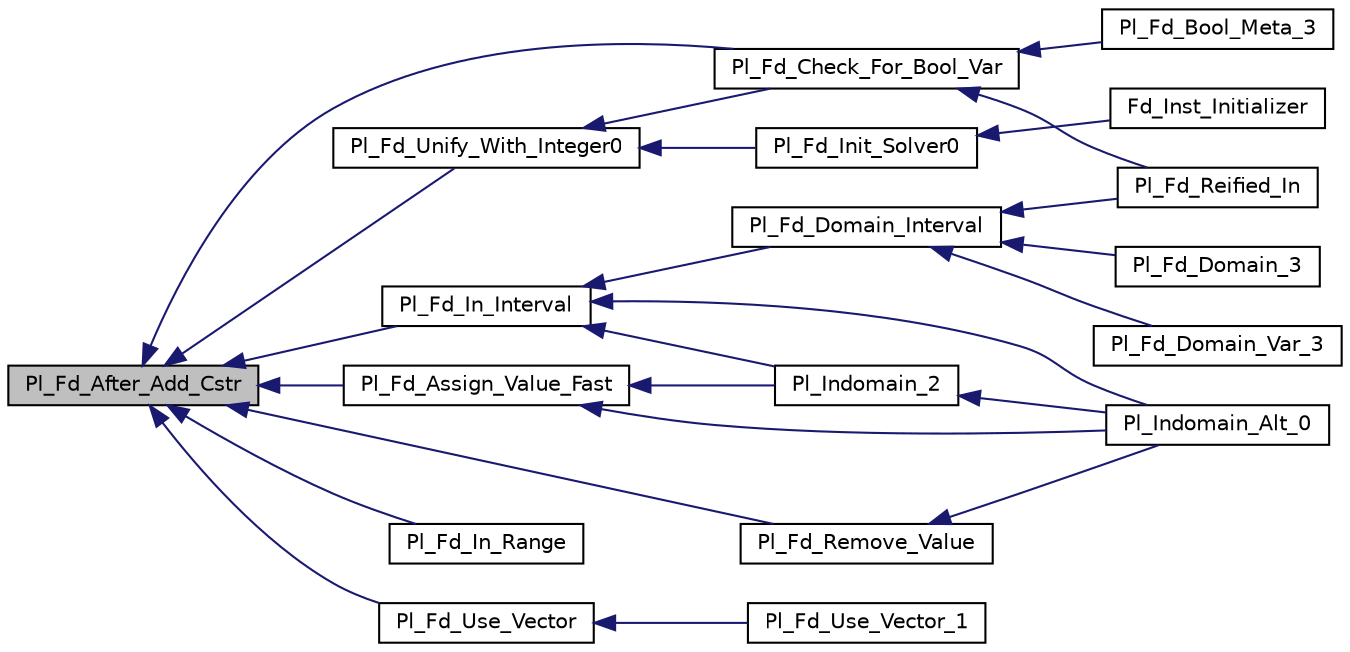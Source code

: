 digraph "Pl_Fd_After_Add_Cstr"
{
  edge [fontname="Helvetica",fontsize="10",labelfontname="Helvetica",labelfontsize="10"];
  node [fontname="Helvetica",fontsize="10",shape=record];
  rankdir="LR";
  Node1 [label="Pl_Fd_After_Add_Cstr",height=0.2,width=0.4,color="black", fillcolor="grey75", style="filled", fontcolor="black"];
  Node1 -> Node2 [dir="back",color="midnightblue",fontsize="10",style="solid",fontname="Helvetica"];
  Node2 [label="Pl_Fd_In_Interval",height=0.2,width=0.4,color="black", fillcolor="white", style="filled",URL="$fd__inst_8h.html#a306ee51e5acc5fd6a0c9c3aa79f04ac0"];
  Node2 -> Node3 [dir="back",color="midnightblue",fontsize="10",style="solid",fontname="Helvetica"];
  Node3 [label="Pl_Fd_Domain_Interval",height=0.2,width=0.4,color="black", fillcolor="white", style="filled",URL="$fd__values__c_8c.html#a351067a2ae42277486b8a46d91911a0d"];
  Node3 -> Node4 [dir="back",color="midnightblue",fontsize="10",style="solid",fontname="Helvetica"];
  Node4 [label="Pl_Fd_Reified_In",height=0.2,width=0.4,color="black", fillcolor="white", style="filled",URL="$fd__bool__c_8c.html#aad0a445c9905cdb15eeb91e0dc38c0dd"];
  Node3 -> Node5 [dir="back",color="midnightblue",fontsize="10",style="solid",fontname="Helvetica"];
  Node5 [label="Pl_Fd_Domain_Var_3",height=0.2,width=0.4,color="black", fillcolor="white", style="filled",URL="$fd__values__c_8c.html#aa777642264b14ca56887669b19202374"];
  Node3 -> Node6 [dir="back",color="midnightblue",fontsize="10",style="solid",fontname="Helvetica"];
  Node6 [label="Pl_Fd_Domain_3",height=0.2,width=0.4,color="black", fillcolor="white", style="filled",URL="$fd__values__c_8c.html#ac3230fe39ec80a19b8cac99c538ea083"];
  Node2 -> Node7 [dir="back",color="midnightblue",fontsize="10",style="solid",fontname="Helvetica"];
  Node7 [label="Pl_Indomain_2",height=0.2,width=0.4,color="black", fillcolor="white", style="filled",URL="$fd__values__c_8c.html#a6de1db9fb85e24c632fbb29ec6f8724e"];
  Node7 -> Node8 [dir="back",color="midnightblue",fontsize="10",style="solid",fontname="Helvetica"];
  Node8 [label="Pl_Indomain_Alt_0",height=0.2,width=0.4,color="black", fillcolor="white", style="filled",URL="$fd__values__c_8c.html#a180ad373ea06757f95f7286c0de75fb0"];
  Node2 -> Node8 [dir="back",color="midnightblue",fontsize="10",style="solid",fontname="Helvetica"];
  Node1 -> Node9 [dir="back",color="midnightblue",fontsize="10",style="solid",fontname="Helvetica"];
  Node9 [label="Pl_Fd_In_Range",height=0.2,width=0.4,color="black", fillcolor="white", style="filled",URL="$fd__inst_8h.html#afaac1046c28522b902125a330776ade9"];
  Node1 -> Node10 [dir="back",color="midnightblue",fontsize="10",style="solid",fontname="Helvetica"];
  Node10 [label="Pl_Fd_Assign_Value_Fast",height=0.2,width=0.4,color="black", fillcolor="white", style="filled",URL="$fd__inst_8h.html#ae5ec2233b33942f2646db6971addf366"];
  Node10 -> Node7 [dir="back",color="midnightblue",fontsize="10",style="solid",fontname="Helvetica"];
  Node10 -> Node8 [dir="back",color="midnightblue",fontsize="10",style="solid",fontname="Helvetica"];
  Node1 -> Node11 [dir="back",color="midnightblue",fontsize="10",style="solid",fontname="Helvetica"];
  Node11 [label="Pl_Fd_Unify_With_Integer0",height=0.2,width=0.4,color="black", fillcolor="white", style="filled",URL="$fd__inst_8h.html#a1078e5a53fd57d0ad70002b49e7f9d69"];
  Node11 -> Node12 [dir="back",color="midnightblue",fontsize="10",style="solid",fontname="Helvetica"];
  Node12 [label="Pl_Fd_Init_Solver0",height=0.2,width=0.4,color="black", fillcolor="white", style="filled",URL="$fd__inst_8h.html#a44f365444a3bfdd0c1726453e421526d"];
  Node12 -> Node13 [dir="back",color="midnightblue",fontsize="10",style="solid",fontname="Helvetica"];
  Node13 [label="Fd_Inst_Initializer",height=0.2,width=0.4,color="black", fillcolor="white", style="filled",URL="$fd__inst_8c.html#a450739dfc97e7399a2e432739ac8d93c"];
  Node11 -> Node14 [dir="back",color="midnightblue",fontsize="10",style="solid",fontname="Helvetica"];
  Node14 [label="Pl_Fd_Check_For_Bool_Var",height=0.2,width=0.4,color="black", fillcolor="white", style="filled",URL="$fd__inst_8h.html#a48bfe26ff0c1846232e2c494c7746c5e"];
  Node14 -> Node15 [dir="back",color="midnightblue",fontsize="10",style="solid",fontname="Helvetica"];
  Node15 [label="Pl_Fd_Bool_Meta_3",height=0.2,width=0.4,color="black", fillcolor="white", style="filled",URL="$fd__bool__c_8c.html#af216d1fd11aff1fa2cb04c7ead09615f"];
  Node14 -> Node4 [dir="back",color="midnightblue",fontsize="10",style="solid",fontname="Helvetica"];
  Node1 -> Node16 [dir="back",color="midnightblue",fontsize="10",style="solid",fontname="Helvetica"];
  Node16 [label="Pl_Fd_Remove_Value",height=0.2,width=0.4,color="black", fillcolor="white", style="filled",URL="$fd__inst_8h.html#a48a34e9eac8f380cd08d6235dc8f025b"];
  Node16 -> Node8 [dir="back",color="midnightblue",fontsize="10",style="solid",fontname="Helvetica"];
  Node1 -> Node17 [dir="back",color="midnightblue",fontsize="10",style="solid",fontname="Helvetica"];
  Node17 [label="Pl_Fd_Use_Vector",height=0.2,width=0.4,color="black", fillcolor="white", style="filled",URL="$fd__inst_8h.html#a2d3586b22af6cc729a0340f120e4a98f"];
  Node17 -> Node18 [dir="back",color="midnightblue",fontsize="10",style="solid",fontname="Helvetica"];
  Node18 [label="Pl_Fd_Use_Vector_1",height=0.2,width=0.4,color="black", fillcolor="white", style="filled",URL="$fd__infos__c_8c.html#aa529fc87d64f8d89a1012da83771843e"];
  Node1 -> Node14 [dir="back",color="midnightblue",fontsize="10",style="solid",fontname="Helvetica"];
}
